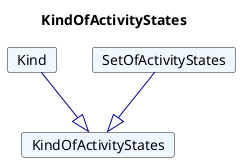 @startuml
Title KindOfActivityStates 

Card KindOfActivityStates #F0F8FF [
KindOfActivityStates
]
Card Kind #F0F8FF [
Kind
]
Kind --|> KindOfActivityStates  #00008B 
Card SetOfActivityStates #F0F8FF [
SetOfActivityStates
]
SetOfActivityStates --|> KindOfActivityStates  #00008B 
@enduml